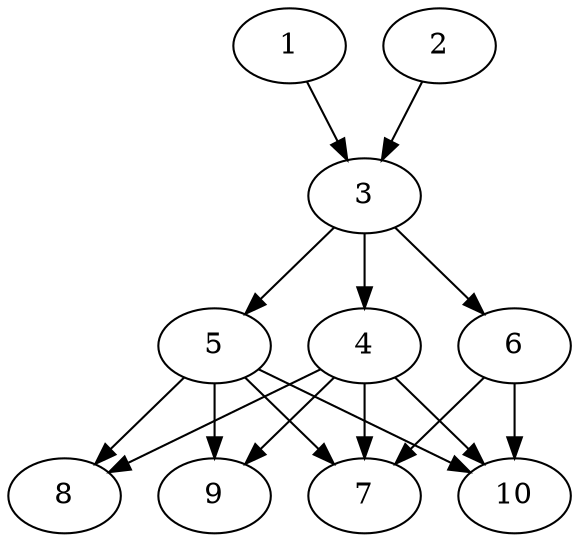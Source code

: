 // DAG automatically generated by daggen at Thu Oct  3 13:58:05 2019
// ./daggen --dot -n 10 --ccr 0.4 --fat 0.5 --regular 0.5 --density 0.9 --mindata 5242880 --maxdata 52428800 
digraph G {
  1 [size="90037760", alpha="0.07", expect_size="36015104"] 
  1 -> 3 [size ="36015104"]
  2 [size="18798080", alpha="0.00", expect_size="7519232"] 
  2 -> 3 [size ="7519232"]
  3 [size="76495360", alpha="0.11", expect_size="30598144"] 
  3 -> 4 [size ="30598144"]
  3 -> 5 [size ="30598144"]
  3 -> 6 [size ="30598144"]
  4 [size="27056640", alpha="0.04", expect_size="10822656"] 
  4 -> 7 [size ="10822656"]
  4 -> 8 [size ="10822656"]
  4 -> 9 [size ="10822656"]
  4 -> 10 [size ="10822656"]
  5 [size="110584320", alpha="0.01", expect_size="44233728"] 
  5 -> 7 [size ="44233728"]
  5 -> 8 [size ="44233728"]
  5 -> 9 [size ="44233728"]
  5 -> 10 [size ="44233728"]
  6 [size="80376320", alpha="0.01", expect_size="32150528"] 
  6 -> 7 [size ="32150528"]
  6 -> 10 [size ="32150528"]
  7 [size="60807680", alpha="0.18", expect_size="24323072"] 
  8 [size="30835200", alpha="0.04", expect_size="12334080"] 
  9 [size="94919680", alpha="0.15", expect_size="37967872"] 
  10 [size="28976640", alpha="0.09", expect_size="11590656"] 
}
